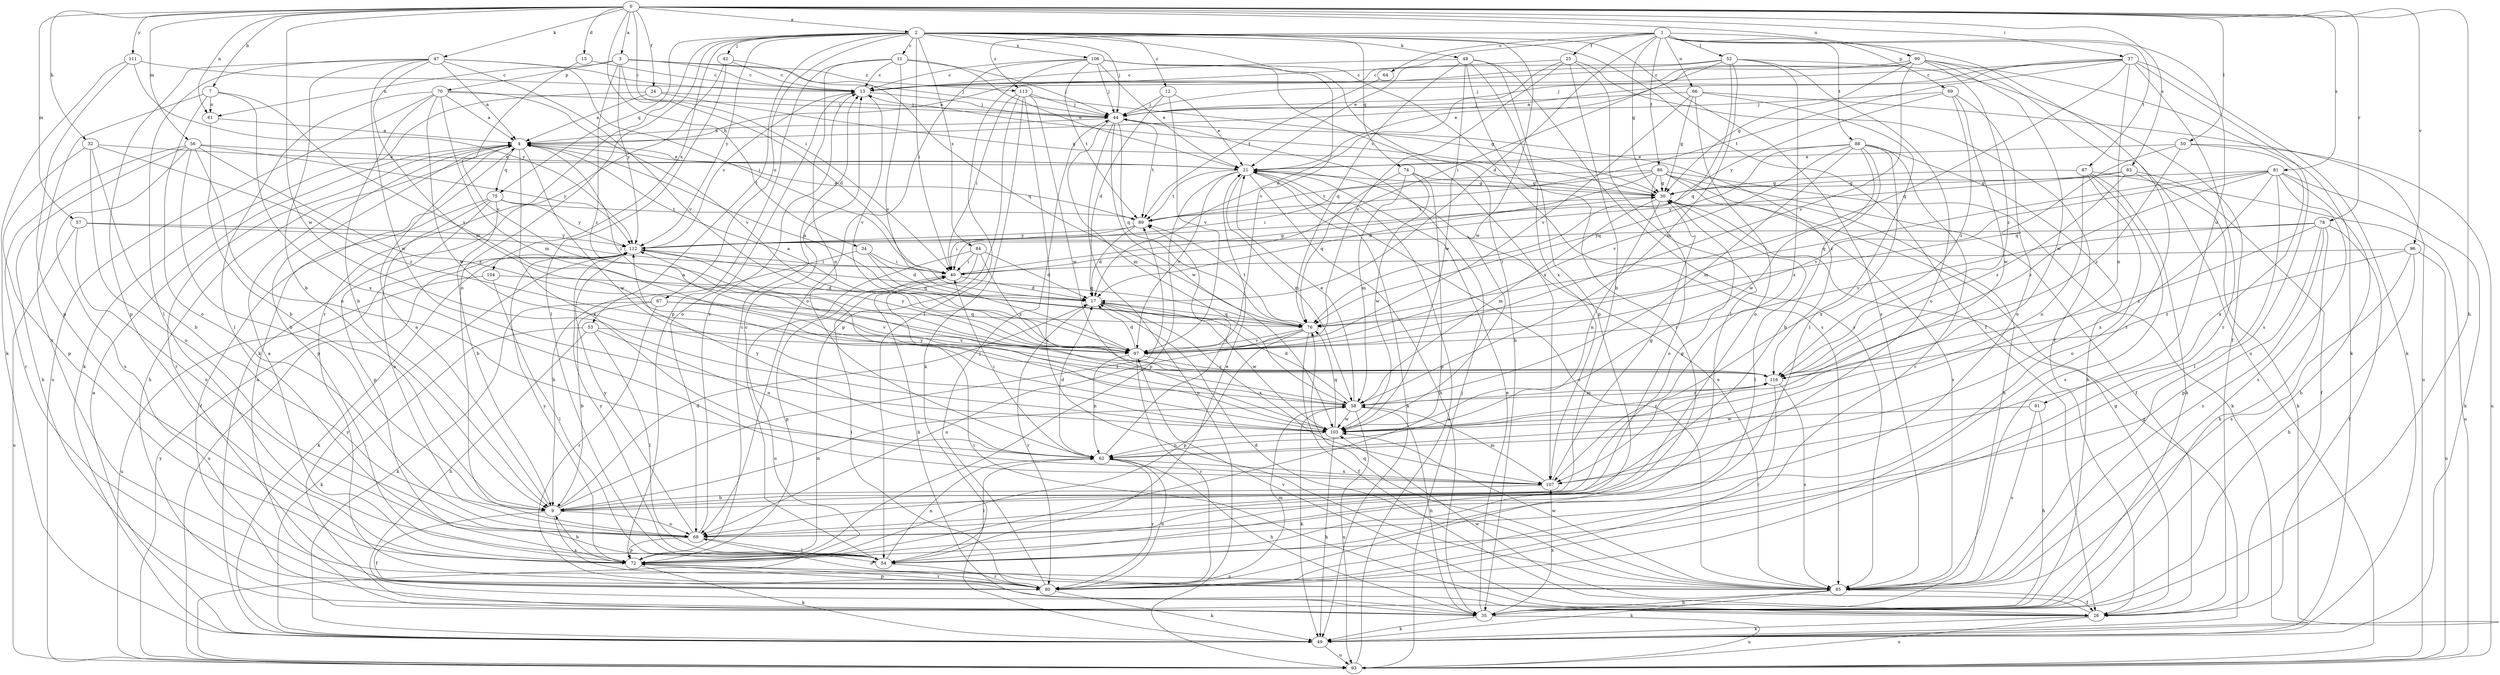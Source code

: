 strict digraph  {
0;
1;
2;
3;
4;
7;
9;
11;
12;
13;
15;
17;
21;
24;
25;
26;
30;
32;
34;
35;
37;
40;
42;
44;
47;
48;
49;
50;
52;
53;
54;
56;
57;
58;
61;
62;
64;
66;
67;
68;
69;
70;
72;
74;
75;
76;
78;
80;
81;
83;
84;
85;
86;
87;
88;
89;
90;
91;
93;
96;
97;
103;
104;
106;
107;
111;
112;
113;
116;
0 -> 2  [label=a];
0 -> 3  [label=a];
0 -> 7  [label=b];
0 -> 15  [label=d];
0 -> 24  [label=f];
0 -> 32  [label=h];
0 -> 34  [label=h];
0 -> 35  [label=h];
0 -> 37  [label=i];
0 -> 40  [label=i];
0 -> 47  [label=k];
0 -> 50  [label=l];
0 -> 56  [label=m];
0 -> 57  [label=m];
0 -> 61  [label=n];
0 -> 78  [label=r];
0 -> 81  [label=s];
0 -> 83  [label=s];
0 -> 90  [label=u];
0 -> 96  [label=v];
0 -> 103  [label=w];
0 -> 111  [label=y];
1 -> 17  [label=d];
1 -> 21  [label=e];
1 -> 25  [label=f];
1 -> 30  [label=g];
1 -> 52  [label=l];
1 -> 64  [label=o];
1 -> 66  [label=o];
1 -> 69  [label=p];
1 -> 86  [label=t];
1 -> 87  [label=t];
1 -> 88  [label=t];
1 -> 91  [label=u];
1 -> 93  [label=u];
1 -> 113  [label=z];
2 -> 11  [label=c];
2 -> 12  [label=c];
2 -> 26  [label=f];
2 -> 40  [label=i];
2 -> 42  [label=j];
2 -> 44  [label=j];
2 -> 48  [label=k];
2 -> 53  [label=l];
2 -> 67  [label=o];
2 -> 68  [label=o];
2 -> 74  [label=q];
2 -> 75  [label=q];
2 -> 80  [label=r];
2 -> 84  [label=s];
2 -> 85  [label=s];
2 -> 97  [label=v];
2 -> 103  [label=w];
2 -> 104  [label=x];
2 -> 106  [label=x];
2 -> 112  [label=y];
3 -> 13  [label=c];
3 -> 17  [label=d];
3 -> 44  [label=j];
3 -> 61  [label=n];
3 -> 70  [label=p];
3 -> 112  [label=y];
3 -> 113  [label=z];
3 -> 116  [label=z];
4 -> 21  [label=e];
4 -> 35  [label=h];
4 -> 72  [label=p];
4 -> 75  [label=q];
4 -> 80  [label=r];
4 -> 103  [label=w];
4 -> 107  [label=x];
7 -> 61  [label=n];
7 -> 68  [label=o];
7 -> 80  [label=r];
7 -> 97  [label=v];
7 -> 107  [label=x];
9 -> 4  [label=a];
9 -> 17  [label=d];
9 -> 26  [label=f];
9 -> 30  [label=g];
9 -> 58  [label=m];
9 -> 68  [label=o];
9 -> 85  [label=s];
9 -> 89  [label=t];
11 -> 13  [label=c];
11 -> 21  [label=e];
11 -> 44  [label=j];
11 -> 62  [label=n];
11 -> 72  [label=p];
11 -> 97  [label=v];
12 -> 17  [label=d];
12 -> 21  [label=e];
12 -> 44  [label=j];
12 -> 97  [label=v];
13 -> 44  [label=j];
13 -> 68  [label=o];
13 -> 97  [label=v];
15 -> 13  [label=c];
15 -> 97  [label=v];
17 -> 76  [label=q];
17 -> 80  [label=r];
17 -> 103  [label=w];
17 -> 107  [label=x];
21 -> 30  [label=g];
21 -> 35  [label=h];
21 -> 49  [label=k];
21 -> 58  [label=m];
21 -> 72  [label=p];
21 -> 85  [label=s];
21 -> 89  [label=t];
21 -> 97  [label=v];
24 -> 4  [label=a];
24 -> 30  [label=g];
24 -> 44  [label=j];
24 -> 49  [label=k];
25 -> 9  [label=b];
25 -> 13  [label=c];
25 -> 17  [label=d];
25 -> 26  [label=f];
25 -> 54  [label=l];
25 -> 97  [label=v];
26 -> 30  [label=g];
26 -> 40  [label=i];
26 -> 49  [label=k];
26 -> 93  [label=u];
26 -> 97  [label=v];
26 -> 103  [label=w];
30 -> 13  [label=c];
30 -> 54  [label=l];
30 -> 58  [label=m];
30 -> 62  [label=n];
30 -> 89  [label=t];
32 -> 9  [label=b];
32 -> 21  [label=e];
32 -> 68  [label=o];
32 -> 72  [label=p];
32 -> 116  [label=z];
34 -> 9  [label=b];
34 -> 17  [label=d];
34 -> 40  [label=i];
34 -> 76  [label=q];
35 -> 4  [label=a];
35 -> 21  [label=e];
35 -> 49  [label=k];
35 -> 93  [label=u];
35 -> 107  [label=x];
35 -> 112  [label=y];
37 -> 4  [label=a];
37 -> 13  [label=c];
37 -> 44  [label=j];
37 -> 49  [label=k];
37 -> 62  [label=n];
37 -> 76  [label=q];
37 -> 80  [label=r];
37 -> 85  [label=s];
37 -> 89  [label=t];
40 -> 17  [label=d];
40 -> 30  [label=g];
40 -> 72  [label=p];
42 -> 13  [label=c];
42 -> 49  [label=k];
42 -> 54  [label=l];
42 -> 76  [label=q];
44 -> 4  [label=a];
44 -> 58  [label=m];
44 -> 76  [label=q];
44 -> 89  [label=t];
44 -> 93  [label=u];
44 -> 103  [label=w];
44 -> 116  [label=z];
47 -> 4  [label=a];
47 -> 9  [label=b];
47 -> 13  [label=c];
47 -> 40  [label=i];
47 -> 54  [label=l];
47 -> 58  [label=m];
47 -> 72  [label=p];
47 -> 97  [label=v];
47 -> 103  [label=w];
48 -> 13  [label=c];
48 -> 72  [label=p];
48 -> 76  [label=q];
48 -> 80  [label=r];
48 -> 85  [label=s];
48 -> 103  [label=w];
48 -> 107  [label=x];
49 -> 4  [label=a];
49 -> 30  [label=g];
49 -> 93  [label=u];
50 -> 21  [label=e];
50 -> 76  [label=q];
50 -> 93  [label=u];
50 -> 107  [label=x];
50 -> 116  [label=z];
52 -> 4  [label=a];
52 -> 13  [label=c];
52 -> 26  [label=f];
52 -> 40  [label=i];
52 -> 58  [label=m];
52 -> 68  [label=o];
52 -> 76  [label=q];
52 -> 107  [label=x];
53 -> 35  [label=h];
53 -> 49  [label=k];
53 -> 54  [label=l];
53 -> 62  [label=n];
53 -> 97  [label=v];
54 -> 13  [label=c];
54 -> 21  [label=e];
54 -> 62  [label=n];
54 -> 80  [label=r];
54 -> 112  [label=y];
56 -> 9  [label=b];
56 -> 21  [label=e];
56 -> 35  [label=h];
56 -> 62  [label=n];
56 -> 80  [label=r];
56 -> 85  [label=s];
56 -> 112  [label=y];
56 -> 116  [label=z];
57 -> 40  [label=i];
57 -> 68  [label=o];
57 -> 93  [label=u];
57 -> 112  [label=y];
58 -> 4  [label=a];
58 -> 17  [label=d];
58 -> 21  [label=e];
58 -> 35  [label=h];
58 -> 49  [label=k];
58 -> 93  [label=u];
58 -> 103  [label=w];
58 -> 116  [label=z];
61 -> 4  [label=a];
61 -> 9  [label=b];
62 -> 17  [label=d];
62 -> 35  [label=h];
62 -> 40  [label=i];
62 -> 54  [label=l];
62 -> 80  [label=r];
62 -> 89  [label=t];
62 -> 107  [label=x];
62 -> 112  [label=y];
64 -> 89  [label=t];
66 -> 30  [label=g];
66 -> 44  [label=j];
66 -> 54  [label=l];
66 -> 68  [label=o];
66 -> 93  [label=u];
66 -> 97  [label=v];
67 -> 9  [label=b];
67 -> 49  [label=k];
67 -> 76  [label=q];
67 -> 80  [label=r];
67 -> 97  [label=v];
68 -> 13  [label=c];
68 -> 54  [label=l];
68 -> 72  [label=p];
68 -> 112  [label=y];
69 -> 44  [label=j];
69 -> 68  [label=o];
69 -> 103  [label=w];
69 -> 112  [label=y];
69 -> 116  [label=z];
70 -> 4  [label=a];
70 -> 9  [label=b];
70 -> 44  [label=j];
70 -> 54  [label=l];
70 -> 58  [label=m];
70 -> 93  [label=u];
70 -> 97  [label=v];
70 -> 103  [label=w];
72 -> 4  [label=a];
72 -> 9  [label=b];
72 -> 13  [label=c];
72 -> 49  [label=k];
72 -> 80  [label=r];
72 -> 85  [label=s];
72 -> 112  [label=y];
74 -> 30  [label=g];
74 -> 58  [label=m];
74 -> 72  [label=p];
74 -> 76  [label=q];
74 -> 103  [label=w];
75 -> 9  [label=b];
75 -> 26  [label=f];
75 -> 68  [label=o];
75 -> 72  [label=p];
75 -> 89  [label=t];
75 -> 112  [label=y];
76 -> 4  [label=a];
76 -> 26  [label=f];
76 -> 68  [label=o];
76 -> 72  [label=p];
76 -> 89  [label=t];
76 -> 97  [label=v];
78 -> 26  [label=f];
78 -> 35  [label=h];
78 -> 72  [label=p];
78 -> 85  [label=s];
78 -> 97  [label=v];
78 -> 112  [label=y];
78 -> 116  [label=z];
80 -> 40  [label=i];
80 -> 44  [label=j];
80 -> 49  [label=k];
80 -> 58  [label=m];
80 -> 62  [label=n];
80 -> 68  [label=o];
80 -> 72  [label=p];
81 -> 30  [label=g];
81 -> 35  [label=h];
81 -> 49  [label=k];
81 -> 54  [label=l];
81 -> 76  [label=q];
81 -> 85  [label=s];
81 -> 97  [label=v];
81 -> 107  [label=x];
81 -> 116  [label=z];
83 -> 26  [label=f];
83 -> 30  [label=g];
83 -> 49  [label=k];
83 -> 112  [label=y];
83 -> 116  [label=z];
84 -> 17  [label=d];
84 -> 35  [label=h];
84 -> 40  [label=i];
84 -> 93  [label=u];
84 -> 116  [label=z];
85 -> 17  [label=d];
85 -> 21  [label=e];
85 -> 26  [label=f];
85 -> 35  [label=h];
85 -> 49  [label=k];
85 -> 76  [label=q];
85 -> 103  [label=w];
86 -> 17  [label=d];
86 -> 26  [label=f];
86 -> 30  [label=g];
86 -> 35  [label=h];
86 -> 40  [label=i];
86 -> 49  [label=k];
86 -> 68  [label=o];
86 -> 85  [label=s];
86 -> 89  [label=t];
87 -> 30  [label=g];
87 -> 35  [label=h];
87 -> 62  [label=n];
87 -> 68  [label=o];
87 -> 85  [label=s];
87 -> 93  [label=u];
88 -> 9  [label=b];
88 -> 21  [label=e];
88 -> 35  [label=h];
88 -> 58  [label=m];
88 -> 76  [label=q];
88 -> 80  [label=r];
88 -> 97  [label=v];
88 -> 103  [label=w];
88 -> 107  [label=x];
89 -> 4  [label=a];
89 -> 17  [label=d];
89 -> 40  [label=i];
89 -> 112  [label=y];
90 -> 13  [label=c];
90 -> 21  [label=e];
90 -> 30  [label=g];
90 -> 44  [label=j];
90 -> 49  [label=k];
90 -> 80  [label=r];
90 -> 97  [label=v];
90 -> 103  [label=w];
90 -> 116  [label=z];
91 -> 35  [label=h];
91 -> 85  [label=s];
91 -> 103  [label=w];
93 -> 21  [label=e];
93 -> 44  [label=j];
93 -> 112  [label=y];
96 -> 35  [label=h];
96 -> 40  [label=i];
96 -> 85  [label=s];
96 -> 93  [label=u];
96 -> 116  [label=z];
97 -> 4  [label=a];
97 -> 17  [label=d];
97 -> 62  [label=n];
97 -> 80  [label=r];
97 -> 112  [label=y];
97 -> 116  [label=z];
103 -> 49  [label=k];
103 -> 62  [label=n];
103 -> 76  [label=q];
103 -> 112  [label=y];
103 -> 116  [label=z];
104 -> 17  [label=d];
104 -> 54  [label=l];
104 -> 93  [label=u];
106 -> 13  [label=c];
106 -> 21  [label=e];
106 -> 35  [label=h];
106 -> 44  [label=j];
106 -> 54  [label=l];
106 -> 68  [label=o];
106 -> 85  [label=s];
106 -> 89  [label=t];
106 -> 107  [label=x];
107 -> 9  [label=b];
107 -> 30  [label=g];
107 -> 58  [label=m];
111 -> 13  [label=c];
111 -> 49  [label=k];
111 -> 72  [label=p];
111 -> 112  [label=y];
112 -> 13  [label=c];
112 -> 40  [label=i];
112 -> 49  [label=k];
112 -> 76  [label=q];
112 -> 93  [label=u];
113 -> 30  [label=g];
113 -> 40  [label=i];
113 -> 44  [label=j];
113 -> 49  [label=k];
113 -> 72  [label=p];
113 -> 85  [label=s];
113 -> 103  [label=w];
116 -> 58  [label=m];
116 -> 80  [label=r];
116 -> 85  [label=s];
}

